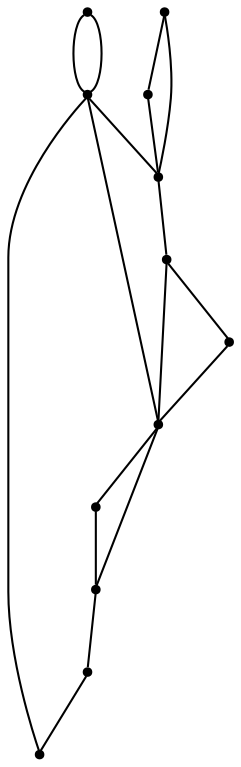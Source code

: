 graph {
  node [shape=point,comment="{\"directed\":false,\"doi\":\"10.1007/978-3-319-50106-2_9\",\"figure\":\"1 (3)\"}"]

  v0 [pos="580.4830701047199,502.4740967875323"]
  v1 [pos="554.8164955388088,502.47409678753235"]
  v2 [pos="477.816732098315,502.4740967875323"]
  v3 [pos="426.4804591854737,502.47409678753235"]
  v4 [pos="375.14623699910317,502.47409678753235"]
  v5 [pos="349.4796306389834,502.47409678753235"]
  v6 [pos="298.14124341125364,502.47409678753235"]
  v7 [pos="529.1530368053652,502.47409678753235"]
  v8 [pos="503.48229719809495,502.47409678753235"]
  v9 [pos="452.150157532404,502.4740967875323"]
  v10 [pos="400.8117703046743,502.4740967875323"]
  v11 [pos="323.8120148127326,502.4740967875323"]

  v0 -- v1 [id="-1",pos="580.4830701047199,502.4740967875323 577.3711324281065,508.11657767298743 572.6079148236097,513.62571528076 568.0571461226415,513.6048903291905 563.5064410100911,513.5840653776213 559.1599183067685,508.0332460728907 556.9887553728913,505.2536714302115 554.8164955388088,502.47409678753235 554.8164955388088,502.47409678753235 554.8164955388088,502.47409678753235"]
  v5 -- v4 [id="-3",pos="349.4796306389834,502.47409678753235 375.14623699910317,502.47409678753235 375.14623699910317,502.47409678753235 375.14623699910317,502.47409678753235"]
  v4 -- v10 [id="-4",pos="375.14623699910317,502.47409678753235 400.8117703046743,502.4740967875323 400.8117703046743,502.4740967875323 400.8117703046743,502.4740967875323"]
  v10 -- v3 [id="-5",pos="400.8117703046743,502.4740967875323 426.4804591854737,502.47409678753235 426.4804591854737,502.47409678753235 426.4804591854737,502.47409678753235"]
  v3 -- v9 [id="-6",pos="426.4804591854737,502.47409678753235 452.150157532404,502.4740967875323 452.150157532404,502.4740967875323 452.150157532404,502.4740967875323"]
  v9 -- v2 [id="-7",pos="452.150157532404,502.4740967875323 477.816732098315,502.4740967875323 477.816732098315,502.4740967875323 477.816732098315,502.4740967875323"]
  v2 -- v8 [id="-8",pos="477.816732098315,502.4740967875323 503.48229719809495,502.47409678753235 503.48229719809495,502.47409678753235 503.48229719809495,502.47409678753235"]
  v8 -- v7 [id="-9",pos="503.48229719809495,502.47409678753235 529.1530368053652,502.47409678753235 529.1530368053652,502.47409678753235 529.1530368053652,502.47409678753235"]
  v7 -- v1 [id="-10",pos="529.1530368053652,502.47409678753235 554.8164955388088,502.47409678753235 554.8164955388088,502.47409678753235 554.8164955388088,502.47409678753235"]
  v1 -- v0 [id="-11",pos="554.8164955388088,502.47409678753235 580.4830701047199,502.4740967875323 580.4830701047199,502.4740967875323 580.4830701047199,502.4740967875323"]
  v6 -- v11 [id="-13",pos="298.14124341125364,502.47409678753235 323.8120148127326,502.4740967875323 323.8120148127326,502.4740967875323 323.8120148127326,502.4740967875323"]
  v11 -- v5 [id="-15",pos="323.8120148127326,502.4740967875323 349.4796306389834,502.47409678753235 349.4796306389834,502.47409678753235 349.4796306389834,502.47409678753235"]
  v1 -- v3 [id="-16",pos="554.8164955388088,502.47409678753235 544.1200493412781,514.0258087014461 544.1200493412781,514.0258087014461 544.1200493412781,514.0258087014461 533.4266394906925,525.5774888215406 512.0357501307886,548.6808808555488 490.64482897667585,548.6808808555488 469.2581046581312,548.6808808555488 447.8671835040184,525.5774888215406 437.1738054476416,514.0258087014461 426.4804591854737,502.47409678753235 426.4804591854737,502.47409678753235 426.4804591854737,502.47409678753235"]
  v1 -- v5 [id="-18",pos="554.8164955388088,502.47409678753235 552.6755530004426,512.5797622170498 552.6755530004426,512.5797622170498 552.6755530004426,512.5797622170498 550.537710397439,522.689560843062 546.262025191432,542.9050248985918 530.2178407568209,555.9027832969018 514.1777895693602,568.8963767048976 486.36917556487765,574.6722008680354 455.35589607367393,574.6722008680354 424.33848333531984,574.6722008680354 390.11634152182677,568.8963767048976 371.9342826900033,555.9027832969018 353.75638889953905,542.9050248985918 351.61854629653556,522.689560843062 350.54336153589054,512.5797622170498 349.4796306389834,502.47409678753235 349.4796306389834,502.47409678753235 349.4796306389834,502.47409678753235"]
  v6 -- v5 [id="-20",pos="298.14124341125364,502.47409678753235 299.3894045651413,507.862386088564 299.3894045651413,507.862386088564 299.3894045651413,507.862386088564 300.13952533451464,513.8757736686888 301.6439319146205,525.9067138192522 309.541009302732,531.9242663896908 317.4381184850523,537.9459839504434 331.72373343401904,537.9459839504434 339.44578370241703,532.0284229413571 347.16370072366465,526.1150587164038 348.32221810570275,514.2966602471249 348.90144500251296,508.38329602217175 349.4796306389834,502.47409678753235 349.4796306389834,502.47409678753235 349.4796306389834,502.47409678753235"]
  v3 -- v4 [id="-21",pos="426.4804591854737,502.47409678753235 422.19644389674824,508.2457877541753 422.19644389674824,508.2457877541753 422.19644389674824,508.2457877541753 417.9207586907412,514.0258087014461 409.3693882787272,525.5774888215406 400.80968778399466,525.5774888215406 392.25418412483026,525.5774888215406 383.6986168772482,514.0258087014461 379.41879842409077,508.2457877541753 375.14623699910317,502.47409678753235 375.14623699910317,502.47409678753235 375.14623699910317,502.47409678753235"]
  v3 -- v2 [id="-22",pos="426.4804591854737,502.47409678753235 430.7561443914807,505.36202476601073 430.7561443914807,505.36202476601073 430.7561443914807,505.36202476601073 435.03599463884694,508.2457877541753 443.59153009222024,514.0258087014461 452.14290050423426,514.0258087014461 460.7025692047579,514.0258087014461 469.2581046581312,508.2457877541753 473.53378986413816,505.36202476601073 477.816732098315,502.4740967875323 477.816732098315,502.4740967875323 477.816732098315,502.4740967875323"]
}